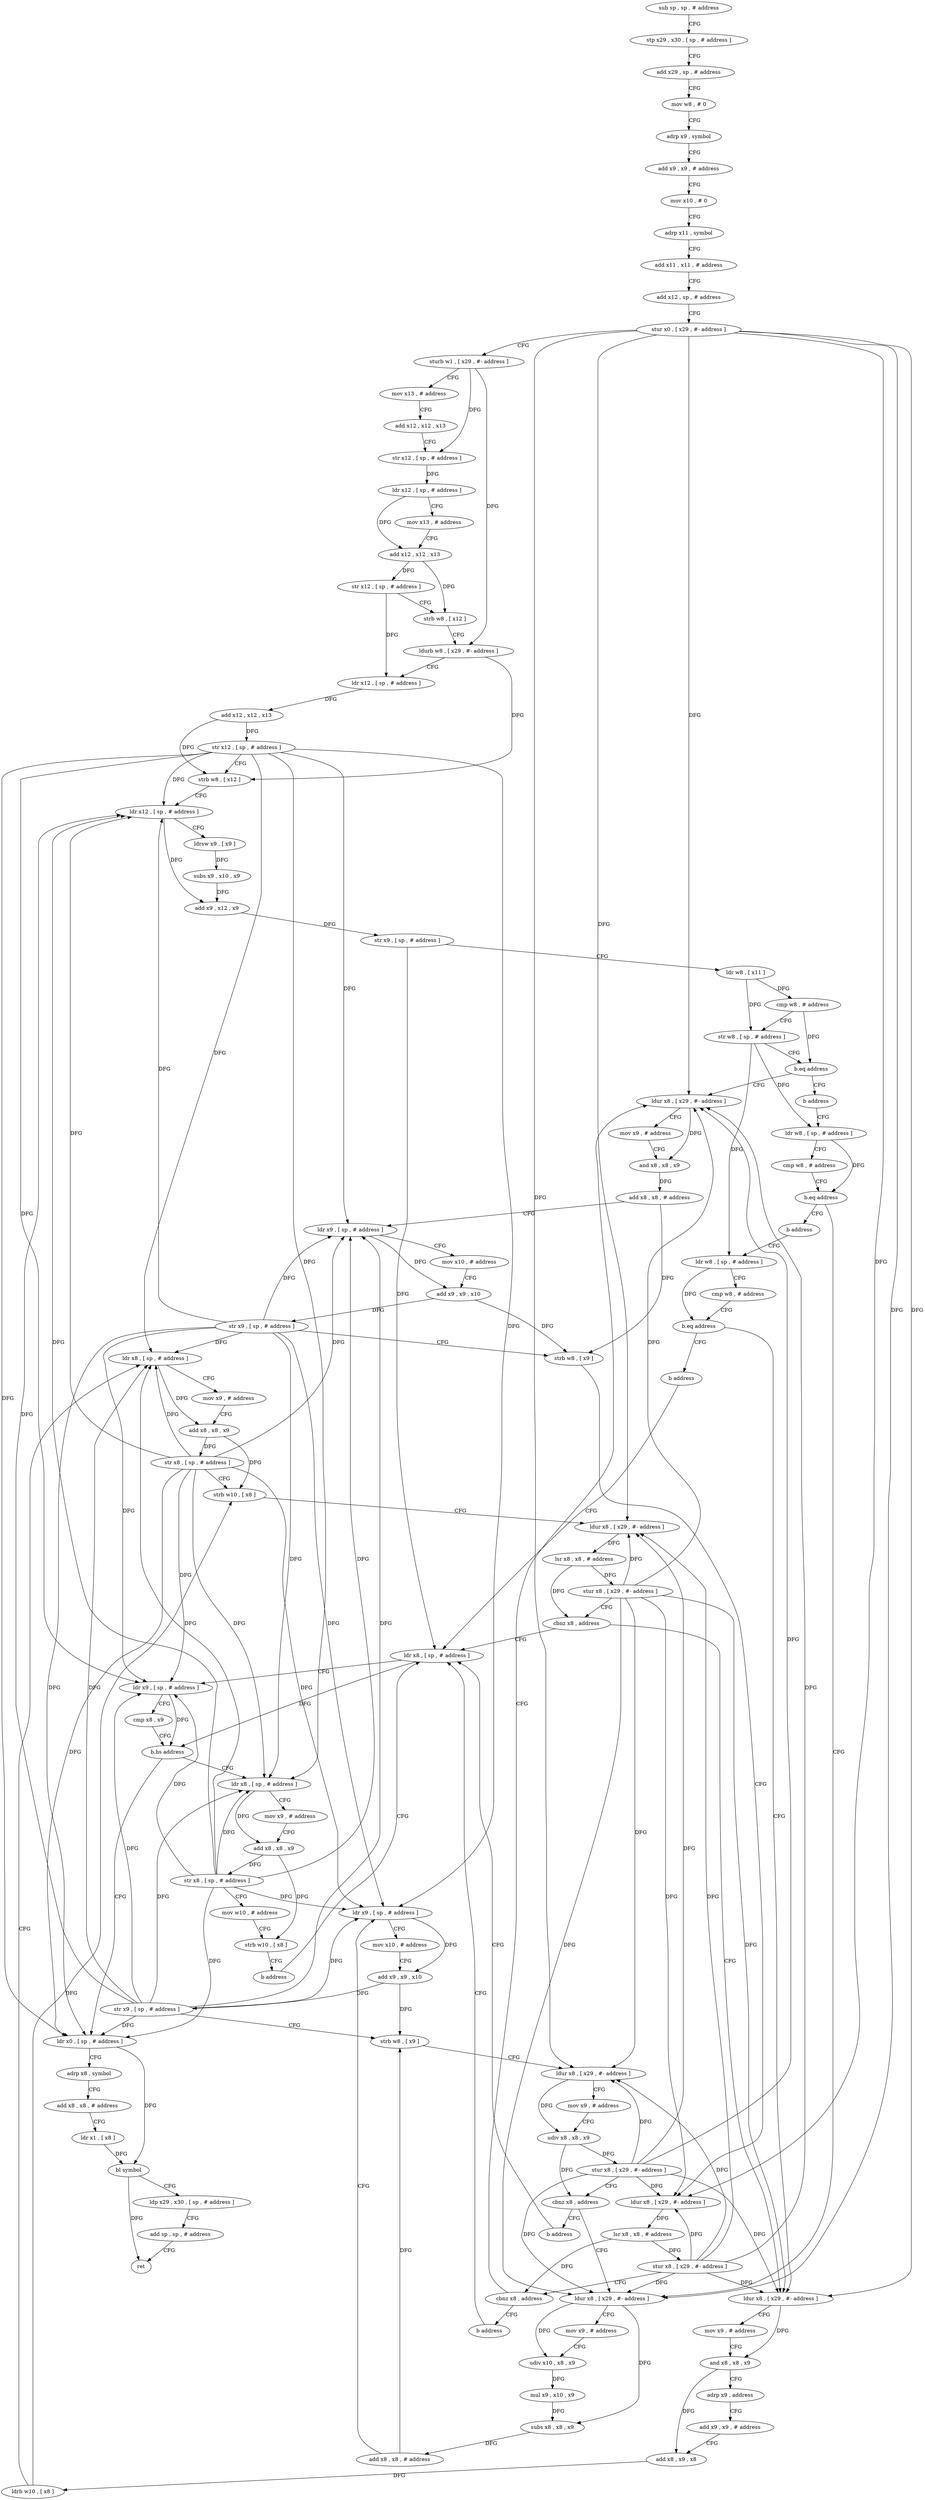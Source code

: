 digraph "func" {
"4207040" [label = "sub sp , sp , # address" ]
"4207044" [label = "stp x29 , x30 , [ sp , # address ]" ]
"4207048" [label = "add x29 , sp , # address" ]
"4207052" [label = "mov w8 , # 0" ]
"4207056" [label = "adrp x9 , symbol" ]
"4207060" [label = "add x9 , x9 , # address" ]
"4207064" [label = "mov x10 , # 0" ]
"4207068" [label = "adrp x11 , symbol" ]
"4207072" [label = "add x11 , x11 , # address" ]
"4207076" [label = "add x12 , sp , # address" ]
"4207080" [label = "stur x0 , [ x29 , #- address ]" ]
"4207084" [label = "sturb w1 , [ x29 , #- address ]" ]
"4207088" [label = "mov x13 , # address" ]
"4207092" [label = "add x12 , x12 , x13" ]
"4207096" [label = "str x12 , [ sp , # address ]" ]
"4207100" [label = "ldr x12 , [ sp , # address ]" ]
"4207104" [label = "mov x13 , # address" ]
"4207108" [label = "add x12 , x12 , x13" ]
"4207112" [label = "str x12 , [ sp , # address ]" ]
"4207116" [label = "strb w8 , [ x12 ]" ]
"4207120" [label = "ldurb w8 , [ x29 , #- address ]" ]
"4207124" [label = "ldr x12 , [ sp , # address ]" ]
"4207128" [label = "add x12 , x12 , x13" ]
"4207132" [label = "str x12 , [ sp , # address ]" ]
"4207136" [label = "strb w8 , [ x12 ]" ]
"4207140" [label = "ldr x12 , [ sp , # address ]" ]
"4207144" [label = "ldrsw x9 , [ x9 ]" ]
"4207148" [label = "subs x9 , x10 , x9" ]
"4207152" [label = "add x9 , x12 , x9" ]
"4207156" [label = "str x9 , [ sp , # address ]" ]
"4207160" [label = "ldr w8 , [ x11 ]" ]
"4207164" [label = "cmp w8 , # address" ]
"4207168" [label = "str w8 , [ sp , # address ]" ]
"4207172" [label = "b.eq address" ]
"4207212" [label = "ldur x8 , [ x29 , #- address ]" ]
"4207176" [label = "b address" ]
"4207216" [label = "mov x9 , # address" ]
"4207220" [label = "and x8 , x8 , x9" ]
"4207224" [label = "add x8 , x8 , # address" ]
"4207228" [label = "ldr x9 , [ sp , # address ]" ]
"4207232" [label = "mov x10 , # address" ]
"4207236" [label = "add x9 , x9 , x10" ]
"4207240" [label = "str x9 , [ sp , # address ]" ]
"4207244" [label = "strb w8 , [ x9 ]" ]
"4207248" [label = "ldur x8 , [ x29 , #- address ]" ]
"4207252" [label = "lsr x8 , x8 , # address" ]
"4207256" [label = "stur x8 , [ x29 , #- address ]" ]
"4207260" [label = "cbnz x8 , address" ]
"4207264" [label = "b address" ]
"4207180" [label = "ldr w8 , [ sp , # address ]" ]
"4207400" [label = "ldr x8 , [ sp , # address ]" ]
"4207184" [label = "cmp w8 , # address" ]
"4207188" [label = "b.eq address" ]
"4207268" [label = "ldur x8 , [ x29 , #- address ]" ]
"4207192" [label = "b address" ]
"4207404" [label = "ldr x9 , [ sp , # address ]" ]
"4207408" [label = "cmp x8 , x9" ]
"4207412" [label = "b.hs address" ]
"4207444" [label = "ldr x0 , [ sp , # address ]" ]
"4207416" [label = "ldr x8 , [ sp , # address ]" ]
"4207272" [label = "mov x9 , # address" ]
"4207276" [label = "udiv x10 , x8 , x9" ]
"4207280" [label = "mul x9 , x10 , x9" ]
"4207284" [label = "subs x8 , x8 , x9" ]
"4207288" [label = "add x8 , x8 , # address" ]
"4207292" [label = "ldr x9 , [ sp , # address ]" ]
"4207296" [label = "mov x10 , # address" ]
"4207300" [label = "add x9 , x9 , x10" ]
"4207304" [label = "str x9 , [ sp , # address ]" ]
"4207308" [label = "strb w8 , [ x9 ]" ]
"4207312" [label = "ldur x8 , [ x29 , #- address ]" ]
"4207316" [label = "mov x9 , # address" ]
"4207320" [label = "udiv x8 , x8 , x9" ]
"4207324" [label = "stur x8 , [ x29 , #- address ]" ]
"4207328" [label = "cbnz x8 , address" ]
"4207332" [label = "b address" ]
"4207196" [label = "ldr w8 , [ sp , # address ]" ]
"4207448" [label = "adrp x8 , symbol" ]
"4207452" [label = "add x8 , x8 , # address" ]
"4207456" [label = "ldr x1 , [ x8 ]" ]
"4207460" [label = "bl symbol" ]
"4207464" [label = "ldp x29 , x30 , [ sp , # address ]" ]
"4207468" [label = "add sp , sp , # address" ]
"4207472" [label = "ret" ]
"4207420" [label = "mov x9 , # address" ]
"4207424" [label = "add x8 , x8 , x9" ]
"4207428" [label = "str x8 , [ sp , # address ]" ]
"4207432" [label = "mov w10 , # address" ]
"4207436" [label = "strb w10 , [ x8 ]" ]
"4207440" [label = "b address" ]
"4207200" [label = "cmp w8 , # address" ]
"4207204" [label = "b.eq address" ]
"4207336" [label = "ldur x8 , [ x29 , #- address ]" ]
"4207208" [label = "b address" ]
"4207340" [label = "mov x9 , # address" ]
"4207344" [label = "and x8 , x8 , x9" ]
"4207348" [label = "adrp x9 , address" ]
"4207352" [label = "add x9 , x9 , # address" ]
"4207356" [label = "add x8 , x9 , x8" ]
"4207360" [label = "ldrb w10 , [ x8 ]" ]
"4207364" [label = "ldr x8 , [ sp , # address ]" ]
"4207368" [label = "mov x9 , # address" ]
"4207372" [label = "add x8 , x8 , x9" ]
"4207376" [label = "str x8 , [ sp , # address ]" ]
"4207380" [label = "strb w10 , [ x8 ]" ]
"4207384" [label = "ldur x8 , [ x29 , #- address ]" ]
"4207388" [label = "lsr x8 , x8 , # address" ]
"4207392" [label = "stur x8 , [ x29 , #- address ]" ]
"4207396" [label = "cbnz x8 , address" ]
"4207040" -> "4207044" [ label = "CFG" ]
"4207044" -> "4207048" [ label = "CFG" ]
"4207048" -> "4207052" [ label = "CFG" ]
"4207052" -> "4207056" [ label = "CFG" ]
"4207056" -> "4207060" [ label = "CFG" ]
"4207060" -> "4207064" [ label = "CFG" ]
"4207064" -> "4207068" [ label = "CFG" ]
"4207068" -> "4207072" [ label = "CFG" ]
"4207072" -> "4207076" [ label = "CFG" ]
"4207076" -> "4207080" [ label = "CFG" ]
"4207080" -> "4207084" [ label = "CFG" ]
"4207080" -> "4207212" [ label = "DFG" ]
"4207080" -> "4207248" [ label = "DFG" ]
"4207080" -> "4207268" [ label = "DFG" ]
"4207080" -> "4207312" [ label = "DFG" ]
"4207080" -> "4207336" [ label = "DFG" ]
"4207080" -> "4207384" [ label = "DFG" ]
"4207084" -> "4207088" [ label = "CFG" ]
"4207084" -> "4207120" [ label = "DFG" ]
"4207084" -> "4207096" [ label = "DFG" ]
"4207088" -> "4207092" [ label = "CFG" ]
"4207092" -> "4207096" [ label = "CFG" ]
"4207096" -> "4207100" [ label = "DFG" ]
"4207100" -> "4207104" [ label = "CFG" ]
"4207100" -> "4207108" [ label = "DFG" ]
"4207104" -> "4207108" [ label = "CFG" ]
"4207108" -> "4207112" [ label = "DFG" ]
"4207108" -> "4207116" [ label = "DFG" ]
"4207112" -> "4207116" [ label = "CFG" ]
"4207112" -> "4207124" [ label = "DFG" ]
"4207116" -> "4207120" [ label = "CFG" ]
"4207120" -> "4207124" [ label = "CFG" ]
"4207120" -> "4207136" [ label = "DFG" ]
"4207124" -> "4207128" [ label = "DFG" ]
"4207128" -> "4207132" [ label = "DFG" ]
"4207128" -> "4207136" [ label = "DFG" ]
"4207132" -> "4207136" [ label = "CFG" ]
"4207132" -> "4207140" [ label = "DFG" ]
"4207132" -> "4207228" [ label = "DFG" ]
"4207132" -> "4207404" [ label = "DFG" ]
"4207132" -> "4207292" [ label = "DFG" ]
"4207132" -> "4207444" [ label = "DFG" ]
"4207132" -> "4207416" [ label = "DFG" ]
"4207132" -> "4207364" [ label = "DFG" ]
"4207136" -> "4207140" [ label = "CFG" ]
"4207140" -> "4207144" [ label = "CFG" ]
"4207140" -> "4207152" [ label = "DFG" ]
"4207144" -> "4207148" [ label = "DFG" ]
"4207148" -> "4207152" [ label = "DFG" ]
"4207152" -> "4207156" [ label = "DFG" ]
"4207156" -> "4207160" [ label = "CFG" ]
"4207156" -> "4207400" [ label = "DFG" ]
"4207160" -> "4207164" [ label = "DFG" ]
"4207160" -> "4207168" [ label = "DFG" ]
"4207164" -> "4207168" [ label = "CFG" ]
"4207164" -> "4207172" [ label = "DFG" ]
"4207168" -> "4207172" [ label = "CFG" ]
"4207168" -> "4207180" [ label = "DFG" ]
"4207168" -> "4207196" [ label = "DFG" ]
"4207172" -> "4207212" [ label = "CFG" ]
"4207172" -> "4207176" [ label = "CFG" ]
"4207212" -> "4207216" [ label = "CFG" ]
"4207212" -> "4207220" [ label = "DFG" ]
"4207176" -> "4207180" [ label = "CFG" ]
"4207216" -> "4207220" [ label = "CFG" ]
"4207220" -> "4207224" [ label = "DFG" ]
"4207224" -> "4207228" [ label = "CFG" ]
"4207224" -> "4207244" [ label = "DFG" ]
"4207228" -> "4207232" [ label = "CFG" ]
"4207228" -> "4207236" [ label = "DFG" ]
"4207232" -> "4207236" [ label = "CFG" ]
"4207236" -> "4207240" [ label = "DFG" ]
"4207236" -> "4207244" [ label = "DFG" ]
"4207240" -> "4207244" [ label = "CFG" ]
"4207240" -> "4207140" [ label = "DFG" ]
"4207240" -> "4207228" [ label = "DFG" ]
"4207240" -> "4207404" [ label = "DFG" ]
"4207240" -> "4207292" [ label = "DFG" ]
"4207240" -> "4207444" [ label = "DFG" ]
"4207240" -> "4207416" [ label = "DFG" ]
"4207240" -> "4207364" [ label = "DFG" ]
"4207244" -> "4207248" [ label = "CFG" ]
"4207248" -> "4207252" [ label = "DFG" ]
"4207252" -> "4207256" [ label = "DFG" ]
"4207252" -> "4207260" [ label = "DFG" ]
"4207256" -> "4207260" [ label = "CFG" ]
"4207256" -> "4207212" [ label = "DFG" ]
"4207256" -> "4207248" [ label = "DFG" ]
"4207256" -> "4207268" [ label = "DFG" ]
"4207256" -> "4207312" [ label = "DFG" ]
"4207256" -> "4207336" [ label = "DFG" ]
"4207256" -> "4207384" [ label = "DFG" ]
"4207260" -> "4207212" [ label = "CFG" ]
"4207260" -> "4207264" [ label = "CFG" ]
"4207264" -> "4207400" [ label = "CFG" ]
"4207180" -> "4207184" [ label = "CFG" ]
"4207180" -> "4207188" [ label = "DFG" ]
"4207400" -> "4207404" [ label = "CFG" ]
"4207400" -> "4207412" [ label = "DFG" ]
"4207184" -> "4207188" [ label = "CFG" ]
"4207188" -> "4207268" [ label = "CFG" ]
"4207188" -> "4207192" [ label = "CFG" ]
"4207268" -> "4207272" [ label = "CFG" ]
"4207268" -> "4207276" [ label = "DFG" ]
"4207268" -> "4207284" [ label = "DFG" ]
"4207192" -> "4207196" [ label = "CFG" ]
"4207404" -> "4207408" [ label = "CFG" ]
"4207404" -> "4207412" [ label = "DFG" ]
"4207408" -> "4207412" [ label = "CFG" ]
"4207412" -> "4207444" [ label = "CFG" ]
"4207412" -> "4207416" [ label = "CFG" ]
"4207444" -> "4207448" [ label = "CFG" ]
"4207444" -> "4207460" [ label = "DFG" ]
"4207416" -> "4207420" [ label = "CFG" ]
"4207416" -> "4207424" [ label = "DFG" ]
"4207272" -> "4207276" [ label = "CFG" ]
"4207276" -> "4207280" [ label = "DFG" ]
"4207280" -> "4207284" [ label = "DFG" ]
"4207284" -> "4207288" [ label = "DFG" ]
"4207288" -> "4207292" [ label = "CFG" ]
"4207288" -> "4207308" [ label = "DFG" ]
"4207292" -> "4207296" [ label = "CFG" ]
"4207292" -> "4207300" [ label = "DFG" ]
"4207296" -> "4207300" [ label = "CFG" ]
"4207300" -> "4207304" [ label = "DFG" ]
"4207300" -> "4207308" [ label = "DFG" ]
"4207304" -> "4207308" [ label = "CFG" ]
"4207304" -> "4207140" [ label = "DFG" ]
"4207304" -> "4207228" [ label = "DFG" ]
"4207304" -> "4207404" [ label = "DFG" ]
"4207304" -> "4207292" [ label = "DFG" ]
"4207304" -> "4207444" [ label = "DFG" ]
"4207304" -> "4207416" [ label = "DFG" ]
"4207304" -> "4207364" [ label = "DFG" ]
"4207308" -> "4207312" [ label = "CFG" ]
"4207312" -> "4207316" [ label = "CFG" ]
"4207312" -> "4207320" [ label = "DFG" ]
"4207316" -> "4207320" [ label = "CFG" ]
"4207320" -> "4207324" [ label = "DFG" ]
"4207320" -> "4207328" [ label = "DFG" ]
"4207324" -> "4207328" [ label = "CFG" ]
"4207324" -> "4207212" [ label = "DFG" ]
"4207324" -> "4207248" [ label = "DFG" ]
"4207324" -> "4207268" [ label = "DFG" ]
"4207324" -> "4207312" [ label = "DFG" ]
"4207324" -> "4207336" [ label = "DFG" ]
"4207324" -> "4207384" [ label = "DFG" ]
"4207328" -> "4207268" [ label = "CFG" ]
"4207328" -> "4207332" [ label = "CFG" ]
"4207332" -> "4207400" [ label = "CFG" ]
"4207196" -> "4207200" [ label = "CFG" ]
"4207196" -> "4207204" [ label = "DFG" ]
"4207448" -> "4207452" [ label = "CFG" ]
"4207452" -> "4207456" [ label = "CFG" ]
"4207456" -> "4207460" [ label = "DFG" ]
"4207460" -> "4207464" [ label = "CFG" ]
"4207460" -> "4207472" [ label = "DFG" ]
"4207464" -> "4207468" [ label = "CFG" ]
"4207468" -> "4207472" [ label = "CFG" ]
"4207420" -> "4207424" [ label = "CFG" ]
"4207424" -> "4207428" [ label = "DFG" ]
"4207424" -> "4207436" [ label = "DFG" ]
"4207428" -> "4207432" [ label = "CFG" ]
"4207428" -> "4207140" [ label = "DFG" ]
"4207428" -> "4207228" [ label = "DFG" ]
"4207428" -> "4207404" [ label = "DFG" ]
"4207428" -> "4207292" [ label = "DFG" ]
"4207428" -> "4207444" [ label = "DFG" ]
"4207428" -> "4207416" [ label = "DFG" ]
"4207428" -> "4207364" [ label = "DFG" ]
"4207432" -> "4207436" [ label = "CFG" ]
"4207436" -> "4207440" [ label = "CFG" ]
"4207440" -> "4207400" [ label = "CFG" ]
"4207200" -> "4207204" [ label = "CFG" ]
"4207204" -> "4207336" [ label = "CFG" ]
"4207204" -> "4207208" [ label = "CFG" ]
"4207336" -> "4207340" [ label = "CFG" ]
"4207336" -> "4207344" [ label = "DFG" ]
"4207208" -> "4207400" [ label = "CFG" ]
"4207340" -> "4207344" [ label = "CFG" ]
"4207344" -> "4207348" [ label = "CFG" ]
"4207344" -> "4207356" [ label = "DFG" ]
"4207348" -> "4207352" [ label = "CFG" ]
"4207352" -> "4207356" [ label = "CFG" ]
"4207356" -> "4207360" [ label = "DFG" ]
"4207360" -> "4207364" [ label = "CFG" ]
"4207360" -> "4207380" [ label = "DFG" ]
"4207364" -> "4207368" [ label = "CFG" ]
"4207364" -> "4207372" [ label = "DFG" ]
"4207368" -> "4207372" [ label = "CFG" ]
"4207372" -> "4207376" [ label = "DFG" ]
"4207372" -> "4207380" [ label = "DFG" ]
"4207376" -> "4207380" [ label = "CFG" ]
"4207376" -> "4207140" [ label = "DFG" ]
"4207376" -> "4207228" [ label = "DFG" ]
"4207376" -> "4207404" [ label = "DFG" ]
"4207376" -> "4207292" [ label = "DFG" ]
"4207376" -> "4207444" [ label = "DFG" ]
"4207376" -> "4207416" [ label = "DFG" ]
"4207376" -> "4207364" [ label = "DFG" ]
"4207380" -> "4207384" [ label = "CFG" ]
"4207384" -> "4207388" [ label = "DFG" ]
"4207388" -> "4207392" [ label = "DFG" ]
"4207388" -> "4207396" [ label = "DFG" ]
"4207392" -> "4207396" [ label = "CFG" ]
"4207392" -> "4207212" [ label = "DFG" ]
"4207392" -> "4207248" [ label = "DFG" ]
"4207392" -> "4207268" [ label = "DFG" ]
"4207392" -> "4207312" [ label = "DFG" ]
"4207392" -> "4207336" [ label = "DFG" ]
"4207392" -> "4207384" [ label = "DFG" ]
"4207396" -> "4207336" [ label = "CFG" ]
"4207396" -> "4207400" [ label = "CFG" ]
}
